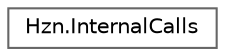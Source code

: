 digraph "Graphical Class Hierarchy"
{
 // LATEX_PDF_SIZE
  bgcolor="transparent";
  edge [fontname=Helvetica,fontsize=10,labelfontname=Helvetica,labelfontsize=10];
  node [fontname=Helvetica,fontsize=10,shape=box,height=0.2,width=0.4];
  rankdir="LR";
  Node0 [label="Hzn.InternalCalls",height=0.2,width=0.4,color="grey40", fillcolor="white", style="filled",URL="$class_hzn_1_1_internal_calls.html",tooltip=" "];
}

